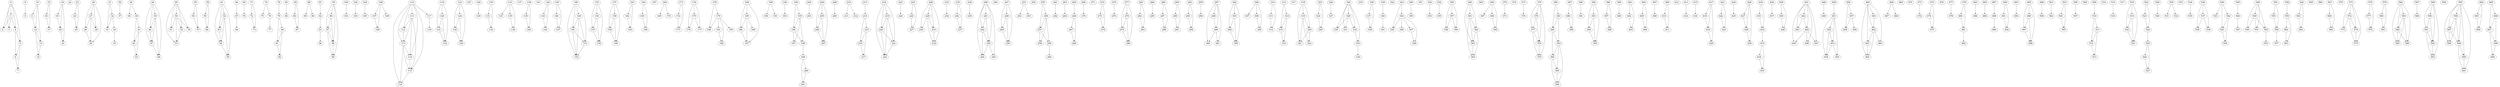 digraph G {
    graph [fontsize=24]
    edge [fontsize=24]
    node [fontsize=24]
    ranksep = 1.5
    nodesep = .25
    0 -> { 1 2 3 4 5 };
    1 -> { 2 3 4 };
    2 -> { };
    3 -> { };
    4 -> { 5 6 };
    5 -> { 6 7 };
    6 -> { 7 };
    7 -> { };
    8 -> { 9 };
    9 -> { };
    10 -> { 11 12 13 };
    11 -> { 12 };
    12 -> { 13 14 };
    13 -> { 14 };
    14 -> { };
    15 -> { 16 17 };
    16 -> { 17 };
    17 -> { };
    18 -> { 19 20 21 };
    19 -> { 20 };
    20 -> { 21 };
    21 -> { };
    22 -> { };
    23 -> { 24 25 };
    24 -> { 25 };
    25 -> { };
    26 -> { 27 28 29 30 };
    27 -> { 28 29 30 };
    28 -> { 29 };
    29 -> { };
    30 -> { };
    31 -> { 32 33 };
    32 -> { 33 34 };
    33 -> { };
    34 -> { 35 };
    35 -> { };
    36 -> { 37 };
    37 -> { };
    38 -> { 39 40 };
    39 -> { };
    40 -> { 41 42 };
    41 -> { 42 43 };
    42 -> { 43 };
    43 -> { };
    44 -> { 45 46 47 48 };
    45 -> { 46 47 48 };
    46 -> { 47 };
    47 -> { 48 };
    48 -> { };
    49 -> { 50 51 52 53 54 };
    50 -> { 51 52 53 54 };
    51 -> { };
    52 -> { 53 };
    53 -> { };
    54 -> { };
    55 -> { 56 57 };
    56 -> { 57 };
    57 -> { };
    58 -> { 59 60 };
    59 -> { 60 };
    60 -> { };
    61 -> { 62 63 64 65 };
    62 -> { 63 64 65 };
    63 -> { 64 };
    64 -> { 65 };
    65 -> { };
    66 -> { 67 };
    67 -> { 68 };
    68 -> { };
    69 -> { 70 };
    70 -> { };
    71 -> { 72 73 };
    72 -> { 73 };
    73 -> { };
    74 -> { 75 76 };
    75 -> { };
    76 -> { 77 };
    77 -> { };
    78 -> { 79 };
    79 -> { 80 81 };
    80 -> { 81 82 };
    81 -> { 82 };
    82 -> { };
    83 -> { 84 };
    84 -> { };
    85 -> { 86 87 };
    86 -> { 87 };
    87 -> { };
    88 -> { 89 90 };
    89 -> { };
    90 -> { };
    91 -> { 92 };
    92 -> { 93 };
    93 -> { 94 };
    94 -> { };
    95 -> { 96 97 98 99 };
    96 -> { 97 98 };
    97 -> { 98 99 };
    98 -> { 99 };
    99 -> { };
    100 -> { 101 };
    101 -> { };
    102 -> { 103 };
    103 -> { };
    104 -> { 105 };
    105 -> { };
    106 -> { 107 108 109 };
    107 -> { 108 };
    108 -> { };
    109 -> { };
    110 -> { 111 112 113 114 115 116 117 };
    111 -> { 112 113 114 115 };
    112 -> { 113 };
    113 -> { 114 115 116 };
    114 -> { 115 };
    115 -> { 116 };
    116 -> { };
    117 -> { 118 };
    118 -> { };
    119 -> { 120 121 122 };
    120 -> { 121 122 };
    121 -> { 122 };
    122 -> { };
    123 -> { 124 125 126 };
    124 -> { 125 126 };
    125 -> { 126 };
    126 -> { };
    127 -> { };
    128 -> { 129 };
    129 -> { };
    130 -> { 131 132 };
    131 -> { 132 };
    132 -> { };
    133 -> { 134 135 136 };
    134 -> { };
    135 -> { 136 };
    136 -> { };
    137 -> { };
    138 -> { 139 140 };
    139 -> { 140 };
    140 -> { };
    141 -> { };
    142 -> { 143 144 };
    143 -> { 144 };
    144 -> { };
    145 -> { 146 147 };
    146 -> { 147 };
    147 -> { };
    148 -> { 149 150 151 152 };
    149 -> { 150 151 152 };
    150 -> { 151 152 };
    151 -> { 152 };
    152 -> { };
    153 -> { 154 155 156 };
    154 -> { 155 156 };
    155 -> { 156 };
    156 -> { };
    157 -> { 158 159 160 };
    158 -> { 159 160 };
    159 -> { 160 };
    160 -> { };
    161 -> { 162 163 };
    162 -> { 163 };
    163 -> { };
    164 -> { 165 166 };
    165 -> { 166 };
    166 -> { };
    167 -> { };
    168 -> { 169 170 };
    169 -> { };
    170 -> { };
    171 -> { 172 173 };
    172 -> { 173 };
    173 -> { };
    174 -> { 175 176 177 };
    175 -> { 176 177 };
    176 -> { };
    177 -> { };
    178 -> { 179 180 };
    179 -> { 180 181 182 183 };
    180 -> { };
    181 -> { 182 };
    182 -> { };
    183 -> { };
    184 -> { 185 186 187 };
    185 -> { 186 187 188 };
    186 -> { 187 };
    187 -> { };
    188 -> { };
    189 -> { 190 191 };
    190 -> { };
    191 -> { };
    192 -> { 193 };
    193 -> { };
    194 -> { 195 196 };
    195 -> { 196 197 198 };
    196 -> { 197 198 };
    197 -> { };
    198 -> { 199 };
    199 -> { 200 201 };
    200 -> { 201 };
    201 -> { };
    202 -> { 203 };
    203 -> { };
    204 -> { 205 206 207 };
    205 -> { 206 207 };
    206 -> { 207 };
    207 -> { };
    208 -> { 209 };
    209 -> { };
    210 -> { 211 212 };
    211 -> { };
    212 -> { };
    213 -> { 214 };
    214 -> { 215 216 };
    215 -> { 216 217 };
    216 -> { 217 };
    217 -> { };
    218 -> { 219 220 221 222 };
    219 -> { 220 221 222 };
    220 -> { 221 222 };
    221 -> { 222 };
    222 -> { };
    223 -> { 224 };
    224 -> { };
    225 -> { 226 227 };
    226 -> { 227 };
    227 -> { };
    228 -> { 229 230 231 232 };
    229 -> { 230 231 232 };
    230 -> { };
    231 -> { 232 };
    232 -> { };
    233 -> { 234 };
    234 -> { };
    235 -> { 236 237 };
    236 -> { 237 };
    237 -> { };
    238 -> { 239 };
    239 -> { };
    240 -> { 241 242 243 244 245 };
    241 -> { 242 243 };
    242 -> { 243 244 };
    243 -> { 244 245 };
    244 -> { };
    245 -> { };
    246 -> { };
    247 -> { 248 249 250 };
    248 -> { 249 250 };
    249 -> { 250 };
    250 -> { };
    251 -> { 252 253 };
    252 -> { };
    253 -> { };
    254 -> { };
    255 -> { 256 257 };
    256 -> { 257 258 259 };
    257 -> { 258 259 };
    258 -> { };
    259 -> { 260 };
    260 -> { };
    261 -> { 262 };
    262 -> { };
    263 -> { 264 };
    264 -> { };
    265 -> { 266 };
    266 -> { 267 268 };
    267 -> { 268 };
    268 -> { };
    269 -> { 270 };
    270 -> { };
    271 -> { };
    272 -> { 273 274 };
    273 -> { 274 };
    274 -> { };
    275 -> { 276 };
    276 -> { };
    277 -> { 278 279 280 };
    278 -> { 279 280 };
    279 -> { 280 };
    280 -> { };
    281 -> { 282 283 };
    282 -> { 283 };
    283 -> { };
    284 -> { 285 };
    285 -> { };
    286 -> { 287 288 };
    287 -> { 288 };
    288 -> { };
    289 -> { 290 291 };
    290 -> { 291 };
    291 -> { };
    292 -> { 293 294 };
    293 -> { 294 };
    294 -> { };
    295 -> { 296 };
    296 -> { };
    297 -> { 298 299 300 301 };
    298 -> { 299 };
    299 -> { 300 301 };
    300 -> { };
    301 -> { };
    302 -> { 303 304 305 };
    303 -> { 304 305 };
    304 -> { 305 };
    305 -> { };
    306 -> { 307 308 309 };
    307 -> { };
    308 -> { 309 };
    309 -> { };
    310 -> { 311 312 };
    311 -> { 312 };
    312 -> { };
    313 -> { 314 315 };
    314 -> { 315 316 };
    315 -> { 316 };
    316 -> { };
    317 -> { };
    318 -> { 319 320 321 };
    319 -> { 320 321 322 };
    320 -> { 321 322 };
    321 -> { };
    322 -> { };
    323 -> { 324 325 };
    324 -> { 325 };
    325 -> { };
    326 -> { 327 };
    327 -> { };
    328 -> { 329 330 331 332 333 };
    329 -> { 330 331 332 };
    330 -> { };
    331 -> { };
    332 -> { 333 };
    333 -> { 334 };
    334 -> { };
    335 -> { };
    336 -> { 337 338 };
    337 -> { 338 };
    338 -> { };
    339 -> { 340 };
    340 -> { 341 };
    341 -> { };
    342 -> { };
    343 -> { 344 345 };
    344 -> { 345 346 347 348 };
    345 -> { };
    346 -> { };
    347 -> { 348 };
    348 -> { };
    349 -> { 350 };
    350 -> { };
    351 -> { };
    352 -> { 353 };
    353 -> { };
    354 -> { 355 };
    355 -> { };
    356 -> { 357 358 359 };
    357 -> { 358 359 };
    358 -> { };
    359 -> { };
    360 -> { 361 362 363 };
    361 -> { 362 363 364 };
    362 -> { 363 364 };
    363 -> { 364 };
    364 -> { };
    365 -> { };
    366 -> { 367 368 369 };
    367 -> { };
    368 -> { 369 };
    369 -> { };
    370 -> { 371 };
    371 -> { };
    372 -> { };
    373 -> { 374 };
    374 -> { };
    375 -> { 376 377 378 379 };
    376 -> { 377 378 };
    377 -> { 378 379 };
    378 -> { 379 };
    379 -> { };
    380 -> { 381 382 };
    381 -> { 382 383 };
    382 -> { 383 384 };
    383 -> { 384 385 386 };
    384 -> { 385 386 };
    385 -> { 386 };
    386 -> { };
    387 -> { 388 389 };
    388 -> { 389 };
    389 -> { };
    390 -> { 391 };
    391 -> { };
    392 -> { 393 394 395 };
    393 -> { 394 395 };
    394 -> { 395 };
    395 -> { };
    396 -> { 397 398 };
    397 -> { 398 };
    398 -> { };
    399 -> { 400 };
    400 -> { };
    401 -> { 402 403 };
    402 -> { 403 };
    403 -> { };
    404 -> { 405 406 };
    405 -> { 406 };
    406 -> { };
    407 -> { 408 };
    408 -> { };
    409 -> { 410 411 };
    410 -> { 411 };
    411 -> { };
    412 -> { };
    413 -> { 414 };
    414 -> { };
    415 -> { 416 };
    416 -> { };
    417 -> { 418 419 420 };
    418 -> { 419 };
    419 -> { 420 };
    420 -> { };
    421 -> { 422 423 };
    422 -> { 423 };
    423 -> { };
    424 -> { 425 };
    425 -> { };
    426 -> { 427 428 429 };
    427 -> { 428 };
    428 -> { 429 };
    429 -> { };
    430 -> { 431 432 };
    431 -> { 432 };
    432 -> { 433 };
    433 -> { 434 435 };
    434 -> { 435 };
    435 -> { };
    436 -> { 437 };
    437 -> { };
    438 -> { 439 440 };
    439 -> { 440 };
    440 -> { };
    441 -> { 442 443 444 445 446 447 };
    442 -> { 443 444 };
    443 -> { };
    444 -> { 445 446 447 };
    445 -> { };
    446 -> { };
    447 -> { };
    448 -> { 449 };
    449 -> { };
    450 -> { 451 };
    451 -> { 452 453 454 455 };
    452 -> { 453 454 };
    453 -> { 454 455 };
    454 -> { };
    455 -> { };
    456 -> { 457 458 };
    457 -> { 458 459 };
    458 -> { };
    459 -> { };
    460 -> { 461 462 463 464 465 };
    461 -> { 462 };
    462 -> { 463 464 465 };
    463 -> { 464 };
    464 -> { };
    465 -> { };
    466 -> { 467 468 };
    467 -> { };
    468 -> { };
    469 -> { };
    470 -> { };
    471 -> { 472 };
    472 -> { };
    473 -> { 474 475 };
    474 -> { 475 };
    475 -> { };
    476 -> { };
    477 -> { 478 };
    478 -> { };
    479 -> { 480 481 };
    480 -> { 481 };
    481 -> { 482 };
    482 -> { };
    483 -> { 484 };
    484 -> { };
    485 -> { 486 };
    486 -> { };
    487 -> { 488 };
    488 -> { 489 };
    489 -> { };
    490 -> { 491 492 };
    491 -> { 492 };
    492 -> { };
    493 -> { 494 };
    494 -> { };
    495 -> { 496 497 498 };
    496 -> { 497 498 };
    497 -> { 498 };
    498 -> { };
    499 -> { 500 };
    500 -> { };
    501 -> { 502 };
    502 -> { };
    503 -> { 504 505 };
    504 -> { 505 };
    505 -> { };
    506 -> { 507 };
    507 -> { };
    508 -> { };
    509 -> { 510 };
    510 -> { 511 512 };
    511 -> { 512 513 };
    512 -> { 513 };
    513 -> { };
    514 -> { };
    515 -> { 516 };
    516 -> { };
    517 -> { };
    518 -> { 519 520 521 };
    519 -> { 520 521 };
    520 -> { 521 };
    521 -> { };
    522 -> { 523 524 };
    523 -> { 524 };
    524 -> { 525 };
    525 -> { 526 527 };
    526 -> { 527 };
    527 -> { };
    528 -> { 529 };
    529 -> { };
    530 -> { 531 532 };
    531 -> { };
    532 -> { };
    533 -> { };
    534 -> { 535 };
    535 -> { };
    536 -> { 537 538 539 };
    537 -> { 538 539 };
    538 -> { };
    539 -> { };
    540 -> { 541 542 543 };
    541 -> { };
    542 -> { 543 544 };
    543 -> { 544 };
    544 -> { };
    545 -> { 546 };
    546 -> { 547 };
    547 -> { };
    548 -> { 549 550 551 552 };
    549 -> { 550 551 552 };
    550 -> { };
    551 -> { };
    552 -> { 553 };
    553 -> { };
    554 -> { 555 556 };
    555 -> { 556 };
    556 -> { 557 };
    557 -> { };
    558 -> { 559 };
    559 -> { 560 561 };
    560 -> { 561 };
    561 -> { };
    562 -> { 563 564 };
    563 -> { 564 };
    564 -> { };
    565 -> { };
    566 -> { };
    567 -> { 568 569 };
    568 -> { 569 };
    569 -> { };
    570 -> { };
    571 -> { 572 573 574 575 };
    572 -> { 573 574 575 };
    573 -> { };
    574 -> { 575 };
    575 -> { };
    576 -> { 577 578 };
    577 -> { 578 };
    578 -> { };
    579 -> { 580 581 };
    580 -> { 581 };
    581 -> { };
    582 -> { 583 584 585 586 };
    583 -> { 584 585 586 };
    584 -> { 585 586 };
    585 -> { };
    586 -> { };
    587 -> { 588 };
    588 -> { };
    589 -> { 590 591 592 593 };
    590 -> { 591 592 };
    591 -> { 592 593 };
    592 -> { 593 };
    593 -> { };
    594 -> { };
    595 -> { 596 597 598 599 600 601 };
    596 -> { 597 598 599 };
    597 -> { 598 599 };
    598 -> { };
    599 -> { 600 601 };
    600 -> { 601 };
    601 -> { };
    602 -> { 603 604 };
    603 -> { 604 };
    604 -> { };
    605 -> { 606 607 };
    606 -> { 607 608 };
    607 -> { 608 609 };
    608 -> { 609 };
    609 -> { };
}
